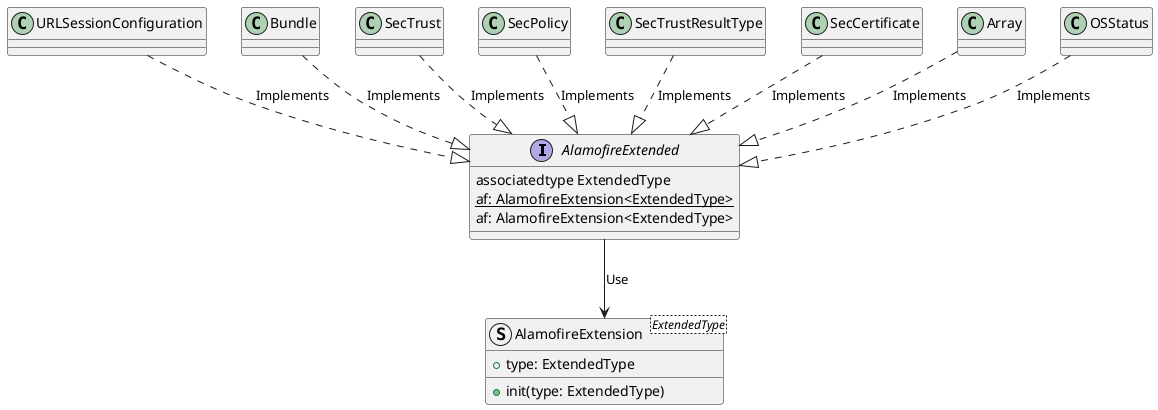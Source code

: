 @startuml Alamofire-Extended

interface AlamofireExtended {
    associatedtype ExtendedType
    {static} af: AlamofireExtension<ExtendedType>
    af: AlamofireExtension<ExtendedType>
}

struct AlamofireExtension<ExtendedType> {
    + type: ExtendedType
    + init(type: ExtendedType)
}

URLSessionConfiguration ..|> AlamofireExtended: Implements
Bundle ..|> AlamofireExtended: Implements
SecTrust ..|> AlamofireExtended: Implements
SecPolicy ..|> AlamofireExtended: Implements
SecTrustResultType ..|> AlamofireExtended: Implements
SecCertificate ..|> AlamofireExtended: Implements
Array ..|> AlamofireExtended: Implements
OSStatus ..|> AlamofireExtended: Implements
AlamofireExtended --> AlamofireExtension: Use

@enduml